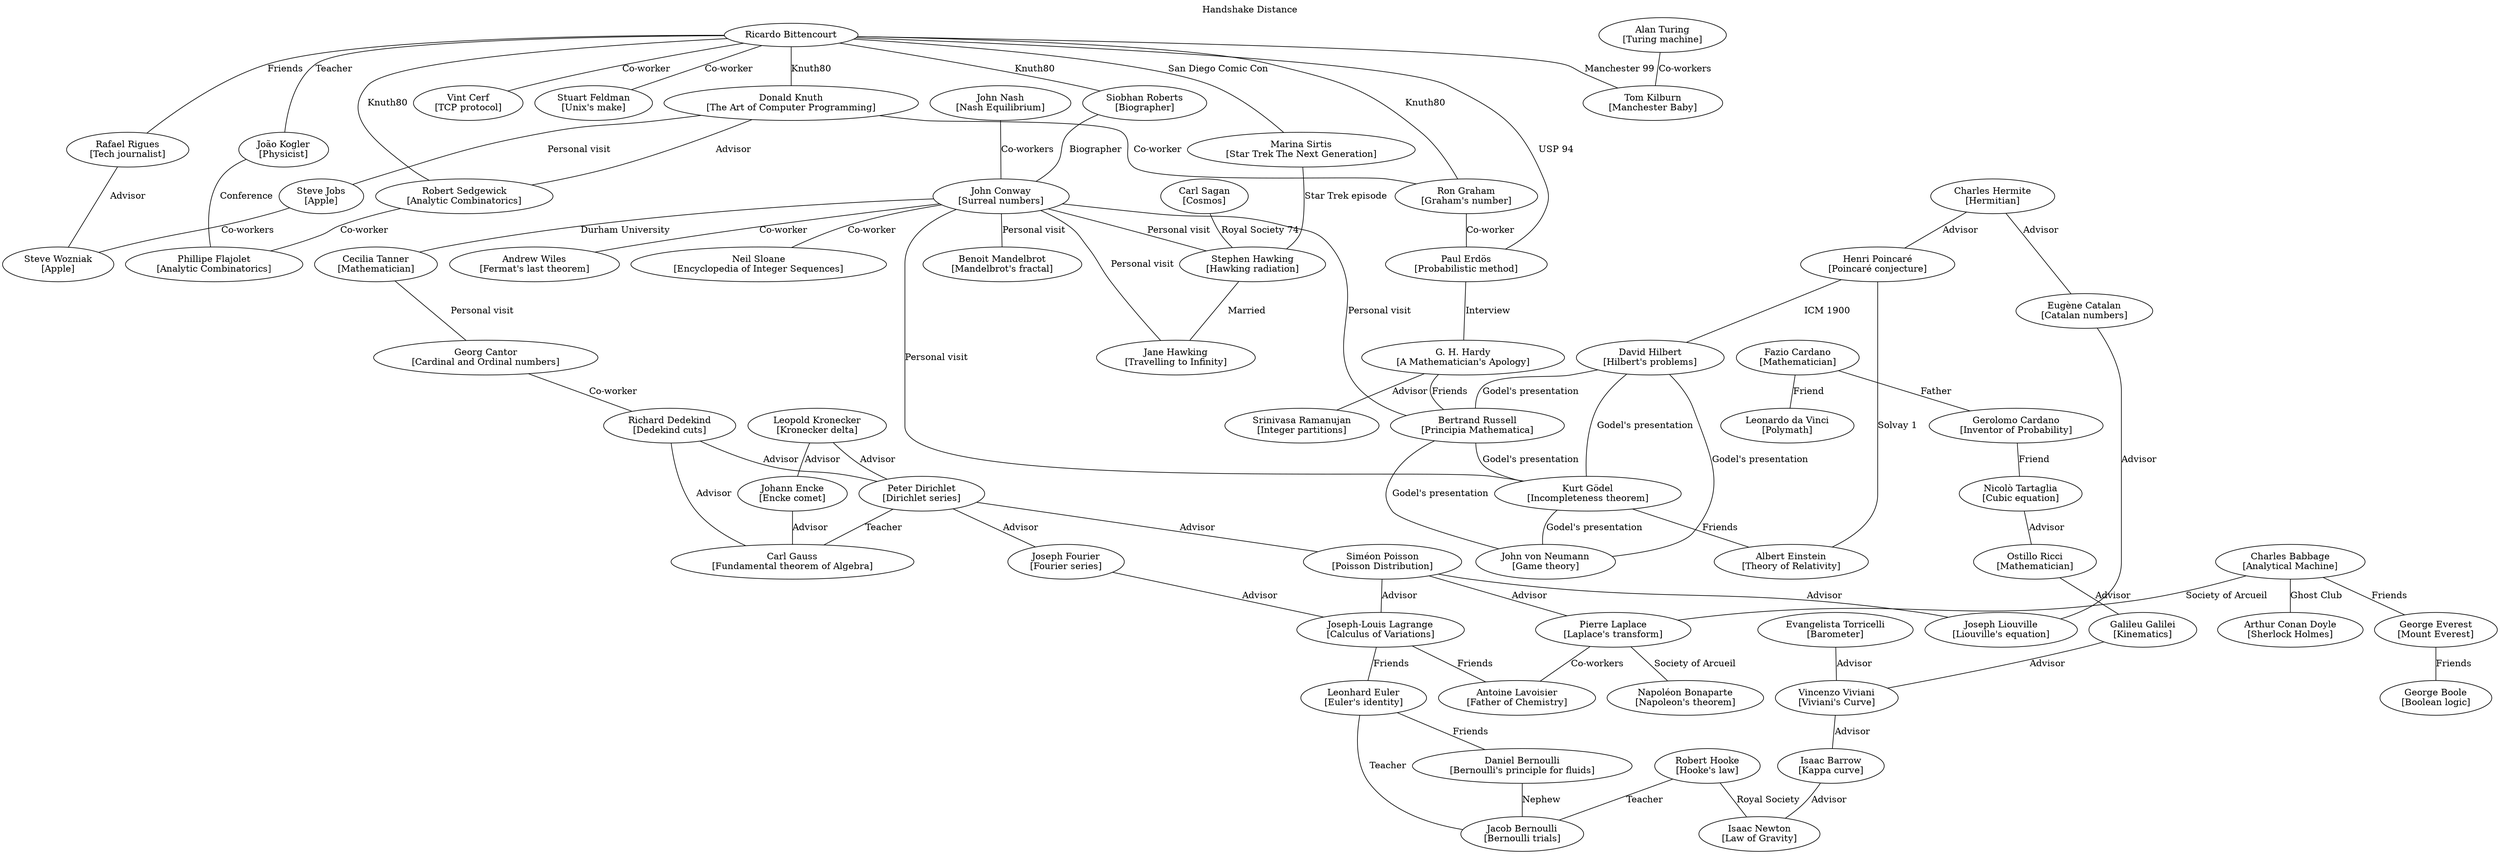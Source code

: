
graph handshake {
  label="Handshake Distance"
  labelloc=top;
  overlap=false

  ricbit [label="Ricardo Bittencourt"]
  siobhan [label="Siobhan Roberts\n[Biographer]"]
  conway [label="John Conway\n[Surreal numbers]"]
  cecilia [label="Cecilia Tanner\n[Mathematician]"]
  cantor [label="Georg Cantor\n[Cardinal and Ordinal numbers]"]
  dedekind [label="Richard Dedekind\n[Dedekind cuts]"]
  gauss [label="Carl Gauss\n[Fundamental theorem of Algebra]"]
  knuth [label="Donald Knuth\n[The Art of Computer Programming]"]
  russell [label="Bertrand Russell\n[Principia Mathematica]"]
  wiles [label="Andrew Wiles\n[Fermat's last theorem]"]
  sloane [label="Neil Sloane\n[Encyclopedia of Integer Sequences]"]
  graham [label="Ron Graham\n[Graham's number]"]
  sedgewick [label="Robert Sedgewick\n[Analytic Combinatorics]"]
  flajolet [label="Phillipe Flajolet\n[Analytic Combinatorics]"]
  janehawking [label="Jane Hawking\n[Travelling to Infinity]"]
  hawking [label="Stephen Hawking\n[Hawking radiation]"]
  sirtis [label="Marina Sirtis\n[Star Trek The Next Generation]"]
  vintcerf [label="Vint Cerf\n[TCP protocol]"]
  feldman [label="Stuart Feldman\n[Unix's make]"]
  godel [label="Kurt Gödel\n[Incompleteness theorem]"]
  einstein [label="Albert Einstein\n[Theory of Relativity]"]
  vonneumann [label="John von Neumann\n[Game theory]"]
  jobs [label="Steve Jobs\n[Apple]"]
  wozniak [label="Steve Wozniak\n[Apple]"]
  erdos [label="Paul Erdös\n[Probabilistic method]"]
  kilburn [label="Tom Kilburn\n[Manchester Baby]"]
  turing [label="Alan Turing\n[Turing machine]"]
  hardy [label="G. H. Hardy\n[A Mathematician's Apology]"]
  ramanujan [label="Srinivasa Ramanujan\n[Integer partitions]"]
  euler [label="Leonhard Euler\n[Euler's identity]"]
  dbernoulli [label="Daniel Bernoulli\n[Bernoulli's principle for fluids]"]
  jbernoulli [label="Jacob Bernoulli\n[Bernoulli trials]"]
  hooke [label="Robert Hooke\n[Hooke's law]"]
  newton [label="Isaac Newton\n[Law of Gravity]"]
  mandelbrot [label="Benoit Mandelbrot\n[Mandelbrot's fractal]"]
  laplace [label="Pierre Laplace\n[Laplace's transform]"]
  conandoyle [label="Arthur Conan Doyle\n[Sherlock Holmes]"]
  babbage [label="Charles Babbage\n[Analytical Machine]"]
  lagrange [label="Joseph-Louis Lagrange\n[Calculus of Variations]"]
  napoleon [label="Napoléon Bonaparte\n[Napoleon's theorem]"]
  lavoisier [label="Antoine Lavoisier\n[Father of Chemistry]"]
  everest [label="George Everest\n[Mount Everest]"]
  boole [label="George Boole\n[Boolean logic]"]
  hilbert [label="David Hilbert\n[Hilbert's problems]"]
  poisson [label="Siméon Poisson\n[Poisson Distribution]"]
  liouville [label="Joseph Liouville\n[Liouville's equation]"]
  catalan [label="Eugène Catalan\n[Catalan numbers]"]
  hermite [label="Charles Hermite\n[Hermitian]"]
  poincare [label="Henri Poincaré\n[Poincaré conjecture]"]
  sagan [label="Carl Sagan\n[Cosmos]"]
  encke [label="Johann Encke\n[Encke comet]"]
  kronecker [label="Leopold Kronecker\n[Kronecker delta]"]
  dirichlet [label="Peter Dirichlet\n[Dirichlet series]"]
  fourier [label="Joseph Fourier\n[Fourier series]"]
  cardano [label="Gerolomo Cardano\n[Inventor of Probability]"]
  tartaglia [label="Nicolò Tartaglia\n[Cubic equation]"]
  fcardano [label="Fazio Cardano\n[Mathematician]"]
  leonardo [label="Leonardo da Vinci\n[Polymath]"]
  oricci [label="Ostillo Ricci\n[Mathematician]"]
  galileu [label="Galileu Galilei\n[Kinematics]"]
  viviani [label="Vincenzo Viviani\n[Viviani's Curve]"]
  torricelli [label="Evangelista Torricelli\n[Barometer]"]
  barrow [label="Isaac Barrow\n[Kappa curve]"]
  rigues [label="Rafael Rigues\n[Tech journalist]"]
  kogler [label="João Kogler\n[Physicist]"]
  nash [label="John Nash\n[Nash Equilibrium]"]
 
  nash -- conway [label="Co-workers"]
  kogler -- flajolet [label="Conference"]
  ricbit -- rigues [label="Friends"]
  ricbit -- kogler [label="Teacher"]
  rigues -- wozniak [label="Advisor"]
  barrow -- newton [label="Advisor"]
  viviani -- barrow [label="Advisor"]
  torricelli -- viviani [label="Advisor"]
  galileu -- viviani [label="Advisor"]
  oricci -- galileu [label="Advisor"]
  tartaglia -- oricci [label="Advisor"]
  fcardano -- leonardo [label="Friend"]
  fcardano -- cardano [label="Father"] 
  cardano -- tartaglia [label="Friend"]
  euler -- jbernoulli [label="Teacher"]
  dirichlet -- fourier [label="Advisor"]
  fourier -- lagrange [label="Advisor"]
  dirichlet -- gauss [label="Teacher"]
  dirichlet -- poisson [label="Advisor"]
  kronecker -- dirichlet [label="Advisor"]
  dedekind -- dirichlet [label="Advisor"]
  kronecker -- encke [label="Advisor"]
  encke -- gauss [label="Advisor"]
  sagan -- hawking [label="Royal Society 74"]
  poincare -- einstein [label="Solvay 1"]
  poincare -- hilbert [label="ICM 1900"]
  hermite -- poincare [label="Advisor"]
  hermite -- catalan [label="Advisor"]
  catalan -- liouville [label="Advisor"]
  poisson -- liouville [label="Advisor"]
  poisson -- lagrange [label="Advisor"]
  poisson -- laplace [label="Advisor"]
  ricbit -- siobhan [label="Knuth80"]
  siobhan -- conway [label="Biographer"]
  conway -- cecilia [label="Durham University"]
  cecilia -- cantor [label="Personal visit"]
  cantor -- dedekind [label="Co-worker"]
  dedekind -- gauss [label="Advisor"]
  ricbit -- knuth [label="Knuth80"]
  conway -- russell [label="Personal visit"]
  conway -- wiles [label="Co-worker"]
  conway -- sloane [label="Co-worker"]
  knuth -- graham [label="Co-worker"]
  ricbit -- graham [label="Knuth80"]
  knuth -- sedgewick [label="Advisor"]
  sedgewick -- ricbit [label="Knuth80"]
  sedgewick -- flajolet [label="Co-worker"]
  conway -- hawking [label="Personal visit"]
  conway -- janehawking [label="Personal visit"]
  hawking -- janehawking [label="Married"]
  ricbit -- sirtis [label="San Diego Comic Con"]
  sirtis -- hawking [label="Star Trek episode"]
  ricbit -- vintcerf [label="Co-worker"]
  ricbit -- feldman [label="Co-worker"]
  conway -- godel [label="Personal visit"]
  godel -- einstein [label="Friends"]
  godel -- vonneumann [label="Godel's presentation"]
  russell -- vonneumann [label="Godel's presentation"]
  knuth -- jobs [label="Personal visit"]
  jobs -- wozniak [label="Co-workers"]
  ricbit -- erdos [label="USP 94"]
  graham -- erdos [label="Co-worker"]
  ricbit -- kilburn [label="Manchester 99"]
  turing -- kilburn [label="Co-workers"]
  erdos -- hardy [label="Interview"]
  hardy -- russell [label="Friends"]
  hardy -- ramanujan [label="Advisor"]
  euler -- dbernoulli [label="Friends"]
  dbernoulli -- jbernoulli [label="Nephew"]
  hooke -- jbernoulli [label="Teacher"]
  hooke -- newton [label="Royal Society"]
  conway -- mandelbrot [label="Personal visit"]
  babbage -- laplace [label="Society of Arcueil"]
  babbage -- conandoyle [label="Ghost Club"]
  laplace -- napoleon [label="Society of Arcueil"]
  lagrange -- euler [label="Friends"]
  lagrange -- lavoisier [label="Friends"]
  laplace -- lavoisier [label="Co-workers"]
  babbage -- everest [label="Friends"]
  everest -- boole [label="Friends"]
  hilbert -- godel [label="Godel's presentation"]
  russell -- godel [label="Godel's presentation"]
  hilbert -- vonneumann [label="Godel's presentation"]
  hilbert -- russell [label="Godel's presentation"]
}
